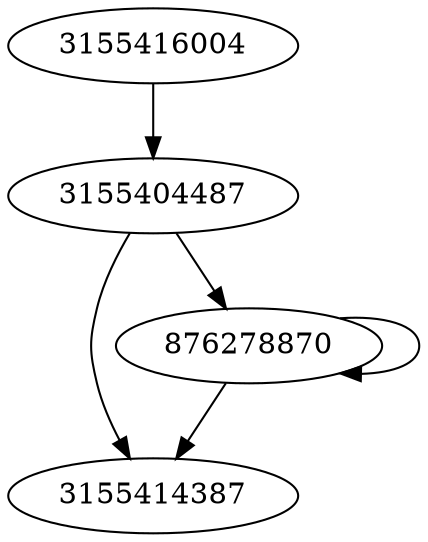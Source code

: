digraph  {
3155414387;
3155416004;
876278870;
3155404487;
3155416004 -> 3155404487;
876278870 -> 3155414387;
876278870 -> 876278870;
3155404487 -> 3155414387;
3155404487 -> 876278870;
}
